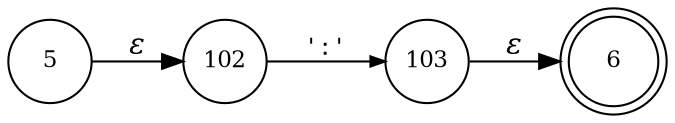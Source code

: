 digraph ATN {
rankdir=LR;
s6[fontsize=11, label="6", shape=doublecircle, fixedsize=true, width=.6];
s5[fontsize=11,label="5", shape=circle, fixedsize=true, width=.55, peripheries=1];
s102[fontsize=11,label="102", shape=circle, fixedsize=true, width=.55, peripheries=1];
s103[fontsize=11,label="103", shape=circle, fixedsize=true, width=.55, peripheries=1];
s5 -> s102 [fontname="Times-Italic", label="&epsilon;"];
s102 -> s103 [fontsize=11, fontname="Courier", arrowsize=.7, label = "':'", arrowhead = normal];
s103 -> s6 [fontname="Times-Italic", label="&epsilon;"];
}